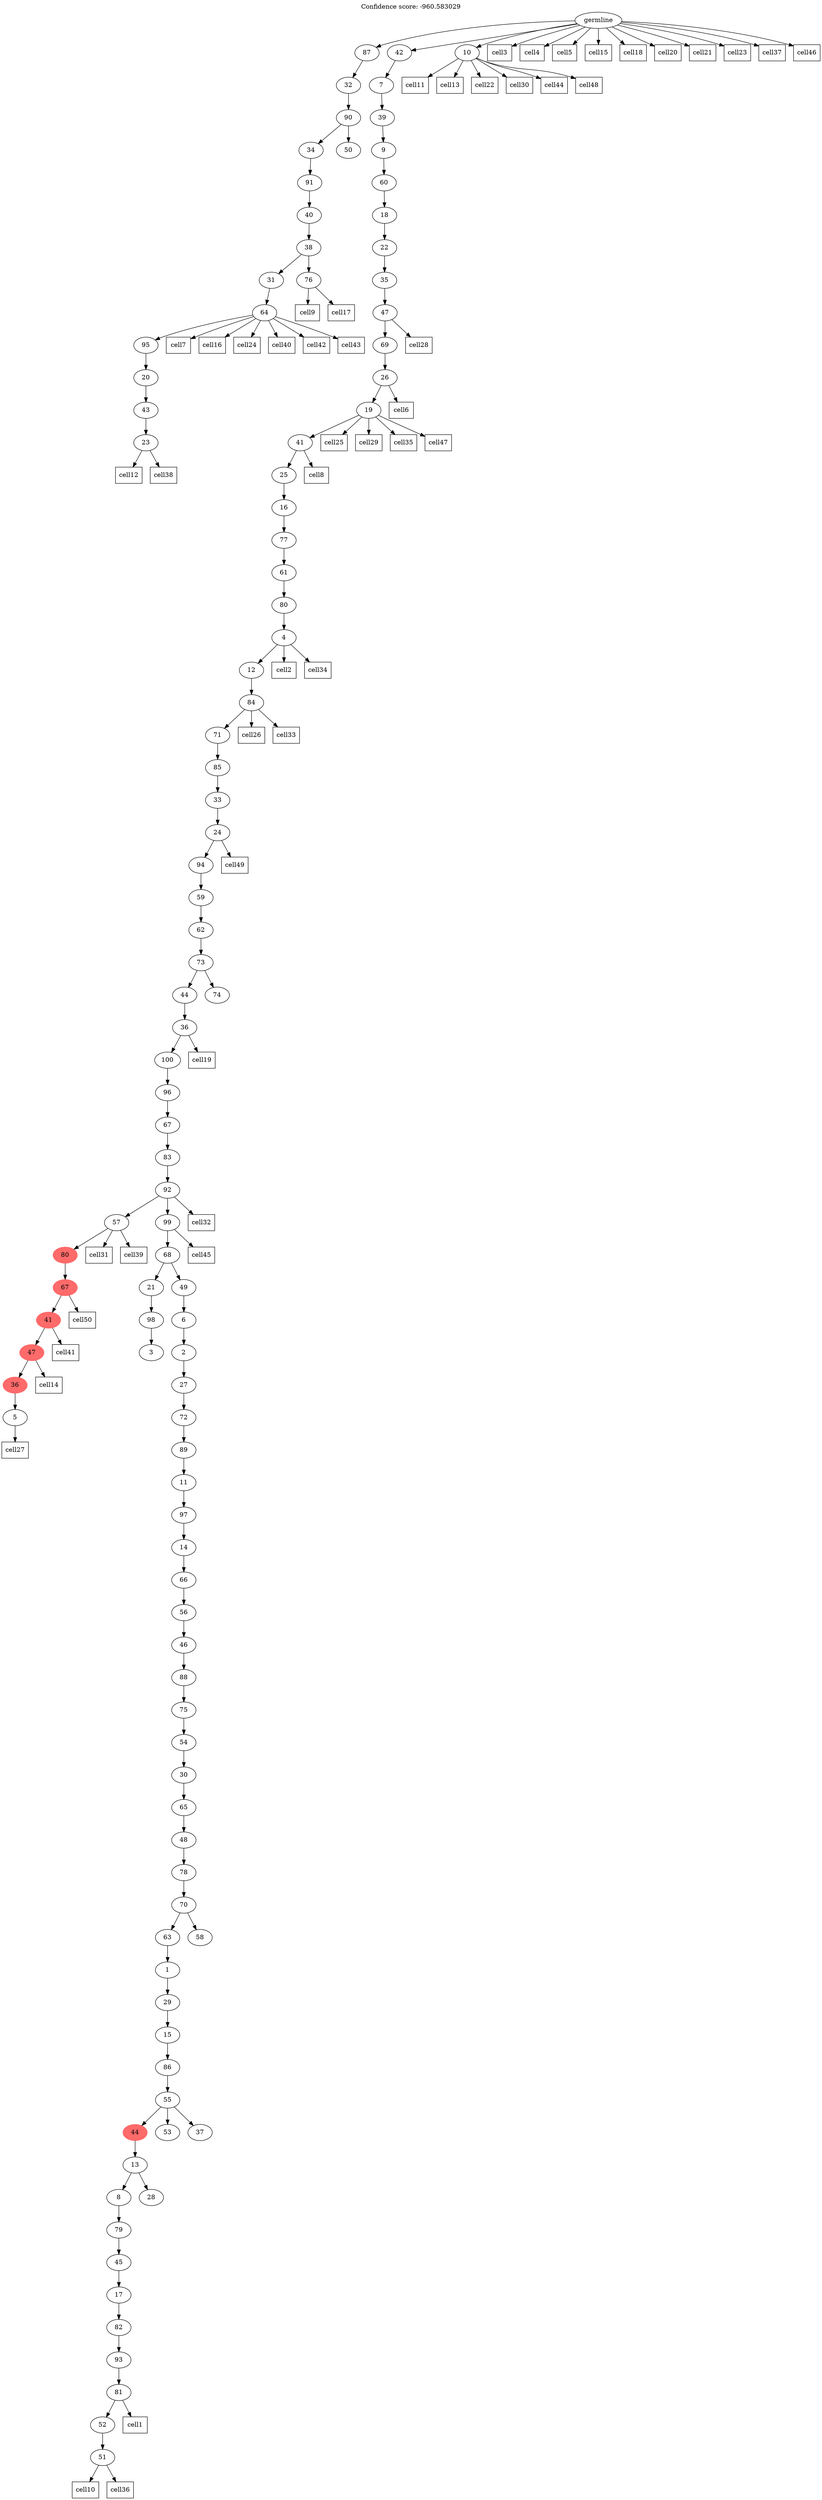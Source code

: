 digraph g {
	"103" -> "104";
	"104" [label="23"];
	"102" -> "103";
	"103" [label="43"];
	"101" -> "102";
	"102" [label="20"];
	"100" -> "101";
	"101" [label="95"];
	"99" -> "100";
	"100" [label="64"];
	"97" -> "98";
	"98" [label="76"];
	"97" -> "99";
	"99" [label="31"];
	"96" -> "97";
	"97" [label="38"];
	"95" -> "96";
	"96" [label="40"];
	"94" -> "95";
	"95" [label="91"];
	"93" -> "94";
	"94" [label="34"];
	"93" -> "105";
	"105" [label="50"];
	"92" -> "93";
	"93" [label="90"];
	"91" -> "92";
	"92" [label="32"];
	"88" -> "89";
	"89" [label="5"];
	"87" -> "88";
	"88" [color=indianred1, style=filled, label="36"];
	"86" -> "87";
	"87" [color=indianred1, style=filled, label="47"];
	"85" -> "86";
	"86" [color=indianred1, style=filled, label="41"];
	"84" -> "85";
	"85" [color=indianred1, style=filled, label="67"];
	"83" -> "84";
	"84" [color=indianred1, style=filled, label="80"];
	"81" -> "82";
	"82" [label="3"];
	"80" -> "81";
	"81" [label="98"];
	"74" -> "75";
	"75" [label="51"];
	"73" -> "74";
	"74" [label="52"];
	"72" -> "73";
	"73" [label="81"];
	"71" -> "72";
	"72" [label="93"];
	"70" -> "71";
	"71" [label="82"];
	"69" -> "70";
	"70" [label="17"];
	"68" -> "69";
	"69" [label="45"];
	"67" -> "68";
	"68" [label="79"];
	"66" -> "67";
	"67" [label="8"];
	"66" -> "76";
	"76" [label="28"];
	"65" -> "66";
	"66" [label="13"];
	"64" -> "65";
	"65" [color=indianred1, style=filled, label="44"];
	"64" -> "77";
	"77" [label="53"];
	"64" -> "78";
	"78" [label="37"];
	"63" -> "64";
	"64" [label="55"];
	"62" -> "63";
	"63" [label="86"];
	"61" -> "62";
	"62" [label="15"];
	"60" -> "61";
	"61" [label="29"];
	"59" -> "60";
	"60" [label="1"];
	"58" -> "59";
	"59" [label="63"];
	"58" -> "79";
	"79" [label="58"];
	"57" -> "58";
	"58" [label="70"];
	"56" -> "57";
	"57" [label="78"];
	"55" -> "56";
	"56" [label="48"];
	"54" -> "55";
	"55" [label="65"];
	"53" -> "54";
	"54" [label="30"];
	"52" -> "53";
	"53" [label="54"];
	"51" -> "52";
	"52" [label="75"];
	"50" -> "51";
	"51" [label="88"];
	"49" -> "50";
	"50" [label="46"];
	"48" -> "49";
	"49" [label="56"];
	"47" -> "48";
	"48" [label="66"];
	"46" -> "47";
	"47" [label="14"];
	"45" -> "46";
	"46" [label="97"];
	"44" -> "45";
	"45" [label="11"];
	"43" -> "44";
	"44" [label="89"];
	"42" -> "43";
	"43" [label="72"];
	"41" -> "42";
	"42" [label="27"];
	"40" -> "41";
	"41" [label="2"];
	"39" -> "40";
	"40" [label="6"];
	"38" -> "39";
	"39" [label="49"];
	"38" -> "80";
	"80" [label="21"];
	"37" -> "38";
	"38" [label="68"];
	"36" -> "37";
	"37" [label="99"];
	"36" -> "83";
	"83" [label="57"];
	"35" -> "36";
	"36" [label="92"];
	"34" -> "35";
	"35" [label="83"];
	"33" -> "34";
	"34" [label="67"];
	"32" -> "33";
	"33" [label="96"];
	"31" -> "32";
	"32" [label="100"];
	"30" -> "31";
	"31" [label="36"];
	"29" -> "30";
	"30" [label="44"];
	"29" -> "90";
	"90" [label="74"];
	"28" -> "29";
	"29" [label="73"];
	"27" -> "28";
	"28" [label="62"];
	"26" -> "27";
	"27" [label="59"];
	"25" -> "26";
	"26" [label="94"];
	"24" -> "25";
	"25" [label="24"];
	"23" -> "24";
	"24" [label="33"];
	"22" -> "23";
	"23" [label="85"];
	"21" -> "22";
	"22" [label="71"];
	"20" -> "21";
	"21" [label="84"];
	"19" -> "20";
	"20" [label="12"];
	"18" -> "19";
	"19" [label="4"];
	"17" -> "18";
	"18" [label="80"];
	"16" -> "17";
	"17" [label="61"];
	"15" -> "16";
	"16" [label="77"];
	"14" -> "15";
	"15" [label="16"];
	"13" -> "14";
	"14" [label="25"];
	"12" -> "13";
	"13" [label="41"];
	"11" -> "12";
	"12" [label="19"];
	"10" -> "11";
	"11" [label="26"];
	"9" -> "10";
	"10" [label="69"];
	"8" -> "9";
	"9" [label="47"];
	"7" -> "8";
	"8" [label="35"];
	"6" -> "7";
	"7" [label="22"];
	"5" -> "6";
	"6" [label="18"];
	"4" -> "5";
	"5" [label="60"];
	"3" -> "4";
	"4" [label="9"];
	"2" -> "3";
	"3" [label="39"];
	"1" -> "2";
	"2" [label="7"];
	"0" -> "1";
	"1" [label="42"];
	"0" -> "91";
	"91" [label="87"];
	"0" -> "106";
	"106" [label="10"];
	"0" [label="germline"];
	"73" -> "cell1";
	"cell1" [shape=box];
	"19" -> "cell2";
	"cell2" [shape=box];
	"0" -> "cell3";
	"cell3" [shape=box];
	"0" -> "cell4";
	"cell4" [shape=box];
	"0" -> "cell5";
	"cell5" [shape=box];
	"11" -> "cell6";
	"cell6" [shape=box];
	"100" -> "cell7";
	"cell7" [shape=box];
	"13" -> "cell8";
	"cell8" [shape=box];
	"98" -> "cell9";
	"cell9" [shape=box];
	"75" -> "cell10";
	"cell10" [shape=box];
	"106" -> "cell11";
	"cell11" [shape=box];
	"104" -> "cell12";
	"cell12" [shape=box];
	"106" -> "cell13";
	"cell13" [shape=box];
	"87" -> "cell14";
	"cell14" [shape=box];
	"0" -> "cell15";
	"cell15" [shape=box];
	"100" -> "cell16";
	"cell16" [shape=box];
	"98" -> "cell17";
	"cell17" [shape=box];
	"0" -> "cell18";
	"cell18" [shape=box];
	"31" -> "cell19";
	"cell19" [shape=box];
	"0" -> "cell20";
	"cell20" [shape=box];
	"0" -> "cell21";
	"cell21" [shape=box];
	"106" -> "cell22";
	"cell22" [shape=box];
	"0" -> "cell23";
	"cell23" [shape=box];
	"100" -> "cell24";
	"cell24" [shape=box];
	"12" -> "cell25";
	"cell25" [shape=box];
	"21" -> "cell26";
	"cell26" [shape=box];
	"89" -> "cell27";
	"cell27" [shape=box];
	"9" -> "cell28";
	"cell28" [shape=box];
	"12" -> "cell29";
	"cell29" [shape=box];
	"106" -> "cell30";
	"cell30" [shape=box];
	"83" -> "cell31";
	"cell31" [shape=box];
	"36" -> "cell32";
	"cell32" [shape=box];
	"21" -> "cell33";
	"cell33" [shape=box];
	"19" -> "cell34";
	"cell34" [shape=box];
	"12" -> "cell35";
	"cell35" [shape=box];
	"75" -> "cell36";
	"cell36" [shape=box];
	"0" -> "cell37";
	"cell37" [shape=box];
	"104" -> "cell38";
	"cell38" [shape=box];
	"83" -> "cell39";
	"cell39" [shape=box];
	"100" -> "cell40";
	"cell40" [shape=box];
	"86" -> "cell41";
	"cell41" [shape=box];
	"100" -> "cell42";
	"cell42" [shape=box];
	"100" -> "cell43";
	"cell43" [shape=box];
	"106" -> "cell44";
	"cell44" [shape=box];
	"37" -> "cell45";
	"cell45" [shape=box];
	"0" -> "cell46";
	"cell46" [shape=box];
	"12" -> "cell47";
	"cell47" [shape=box];
	"106" -> "cell48";
	"cell48" [shape=box];
	"25" -> "cell49";
	"cell49" [shape=box];
	"85" -> "cell50";
	"cell50" [shape=box];
	labelloc="t";
	label="Confidence score: -960.583029";
}
